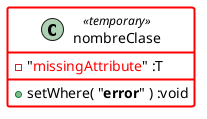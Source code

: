 @startuml

!unquoted function $textColor($parameter, $color="red")
  '$color= Red, Blue, Green,... 
  !return %chr(34) + "<color:" + $color + ">" + $parameter + "</color>" +%chr(34)
!endfunction

!unquoted function $defClass($classType="", $name="", $stereotype="", $color="")
  !local $aux = %lower($classType)
  
  !if ($aux != "" || $aux != "abstract")
    !$classType = ""
  !endif

  !if ($name == "")
    !$name = $textColor("name", "Red")
  !endif
  
  !return $classType + " class " + $name + " " + $stereotype + $color +" {"
!endfunction

!function $defClassEnd()
  !return "}"
!endfunction

!unquoted function $defClassAttribute($visibility = "-", $name="" , $dataType = "T", $pk = "FALSE", $unique = "FALSE", $required = "FALSE", $hidden = "FALSE", $calculate = "", $constraint = "")
  !local $aux = $visibility

  !if ($name == "")
    !$aux = $aux + $textColor("missingAttribute","red")
  !else
    !$aux = $aux + $name 
  !endif
  
  !if ($dataType != "")
    !$aux = $aux + " :" + $dataType
  !endif

  !if  (%lower($pk) == "true")
    !$aux = $aux + " {PK}"
  !endif

  !if (%lower($unique) == "true")
    !$aux = $aux + " {unique}"
  !endif

  !if (%lower($required) == "true")
    !$aux = $aux + " {required}"
  !endif

  !if (%lower($hidden) == "true")
    !$aux = $aux + " {hidden}"
  !endif

  !if ($calculate != "")
    !$aux = $aux +  ' {calculate = "' + $calculate + '"}'
  !endif

  !if ($constraint != "")
    !$aux = $aux + ' {constraint = "' + $constraint + '"}'
  !endif    

  !return $aux
!endfunction

!unquoted function $defClassSetWhere($logicOper="", $condition="")
  !local $aux = '+ setWhere( "'

  !if ($condition != "")
    !if ($logicOper != "")
      !$aux = $aux + $logicOper + " "
    !endif
    !$aux = $aux + $condition
  !else
    !if ($logicOper != "")
      !$aux = $aux + "**error**"
    !endif
  !endif

  !return $aux + '" ) :void'
!endfunction

!unquoted function $defClassSetOrderBy($columnList="")
  !local $aux = '+ setOrderBy( "'
  !$aux = $aux + $columnList
  !return $aux + '" ) :void'
!endfunction

!unquoted function $defClassSetGroupBy($columnList="")
  !local $aux = '+ setGroupBy( "'
  !$aux = $aux + $columnList
  !return $aux + '" ) :void'
!endfunction

!unquoted function $defClassSetHaving($condition="")
  !local $aux = '+ setHaving( "'
  !$aux = $aux + $condition
  !return $aux + '" ) :void'
!endfunction

!unquoted function $defClassSetParameter($methodName="", $parameterName="", $dataType="T" )
  !local $aux = '- <<input>> '
  !$aux = $aux + $methodName + '('
  !$aux = $aux + $parameterName
  !$aux = $aux + ' :' + $dataType
  !return $aux + ') :void'
!endfunction

$defClass($classType="abstract", $name="nombreClase", $stereotype="<<temporary>>", "#transparent ##[bold]red")
  $defClassAttribute($visibility = "-", $name="", $dataType = "T")
  $defClassSetWhere($logicOper="AND", $condition="")
$defClassEnd()

@enduml
